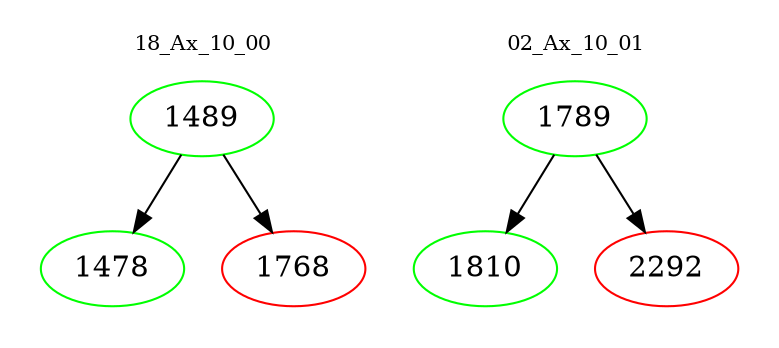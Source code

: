 digraph{
subgraph cluster_0 {
color = white
label = "18_Ax_10_00";
fontsize=10;
T0_1489 [label="1489", color="green"]
T0_1489 -> T0_1478 [color="black"]
T0_1478 [label="1478", color="green"]
T0_1489 -> T0_1768 [color="black"]
T0_1768 [label="1768", color="red"]
}
subgraph cluster_1 {
color = white
label = "02_Ax_10_01";
fontsize=10;
T1_1789 [label="1789", color="green"]
T1_1789 -> T1_1810 [color="black"]
T1_1810 [label="1810", color="green"]
T1_1789 -> T1_2292 [color="black"]
T1_2292 [label="2292", color="red"]
}
}

